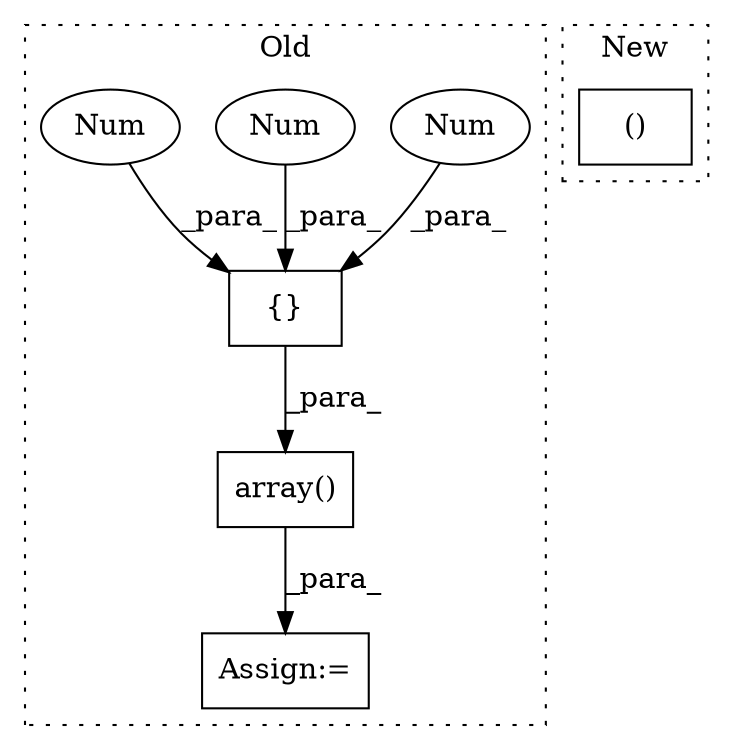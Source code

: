 digraph G {
subgraph cluster0 {
1 [label="array()" a="75" s="10502,10523" l="9,1" shape="box"];
3 [label="Assign:=" a="68" s="10499" l="3" shape="box"];
4 [label="{}" a="59" s="10511,10522" l="1,0" shape="box"];
5 [label="Num" a="76" s="10512" l="1" shape="ellipse"];
6 [label="Num" a="76" s="10521" l="1" shape="ellipse"];
7 [label="Num" a="76" s="10518" l="1" shape="ellipse"];
label = "Old";
style="dotted";
}
subgraph cluster1 {
2 [label="()" a="54" s="11951" l="40" shape="box"];
label = "New";
style="dotted";
}
1 -> 3 [label="_para_"];
4 -> 1 [label="_para_"];
5 -> 4 [label="_para_"];
6 -> 4 [label="_para_"];
7 -> 4 [label="_para_"];
}